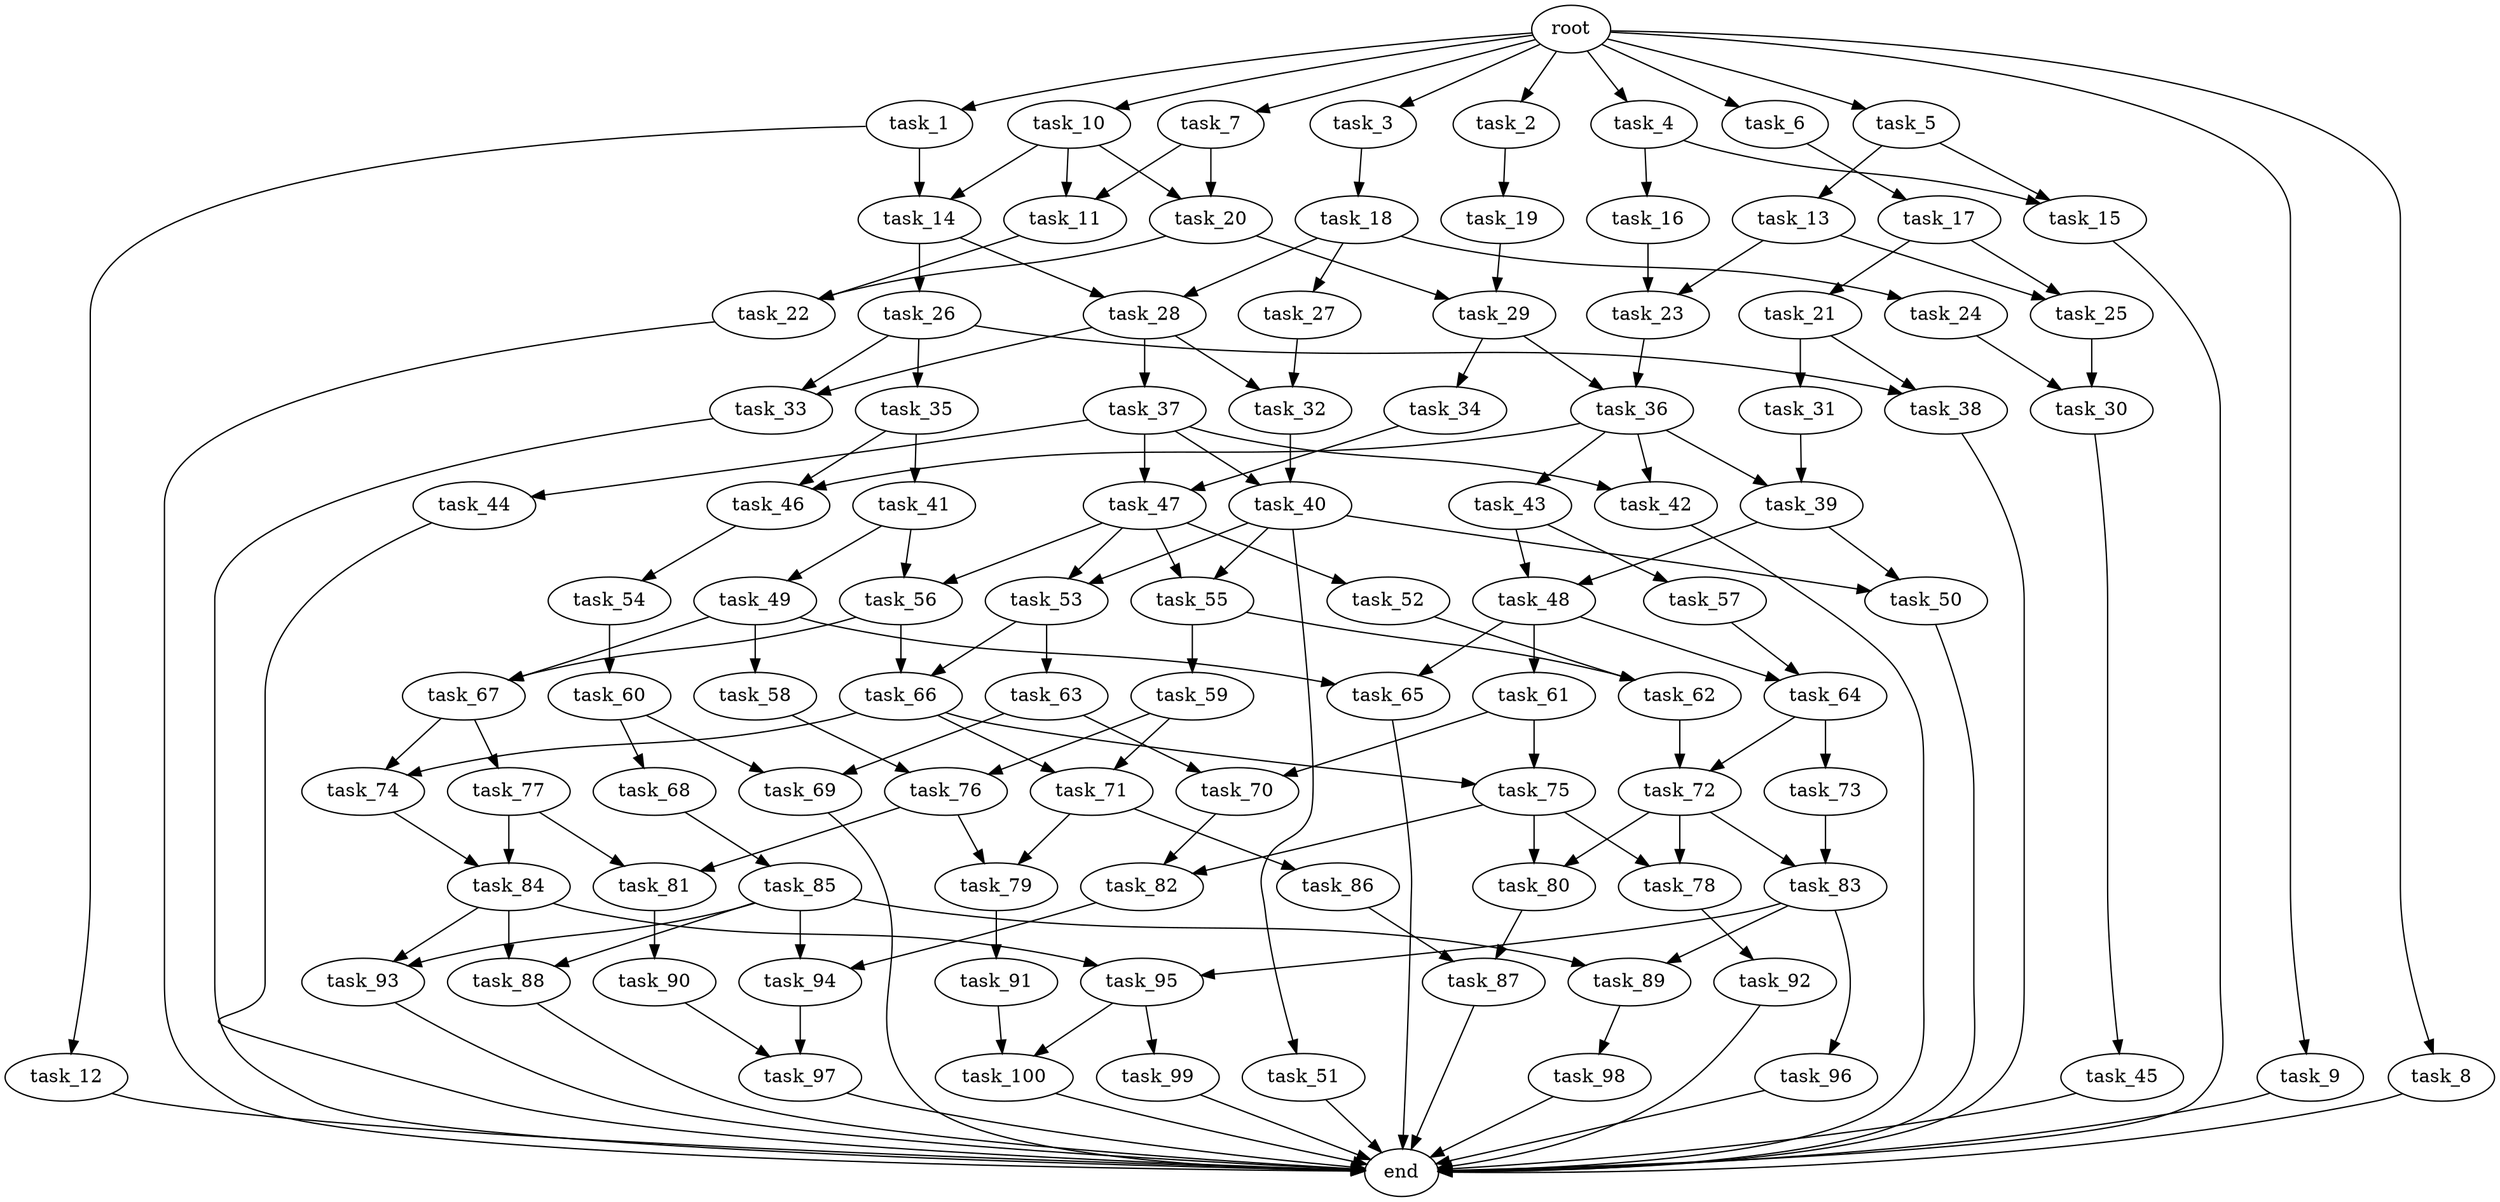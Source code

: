 digraph G {
  task_13 [size="4.274888e+09"];
  task_10 [size="3.561072e+09"];
  task_84 [size="3.879484e+09"];
  task_54 [size="1.056097e+09"];
  task_50 [size="3.610396e+09"];
  task_58 [size="4.517513e+09"];
  task_14 [size="3.566743e+09"];
  root [size="0.000000e+00"];
  task_68 [size="4.542831e+09"];
  task_15 [size="2.626188e+09"];
  task_1 [size="1.594456e+09"];
  task_82 [size="2.796327e+09"];
  task_35 [size="2.164752e+09"];
  task_17 [size="2.223101e+09"];
  task_79 [size="1.289826e+09"];
  task_24 [size="4.001882e+09"];
  task_7 [size="4.024680e+09"];
  task_37 [size="2.574987e+09"];
  task_69 [size="3.690626e+09"];
  task_87 [size="3.616095e+09"];
  task_16 [size="4.062605e+09"];
  task_25 [size="2.927255e+09"];
  task_22 [size="1.763812e+09"];
  task_99 [size="2.578395e+09"];
  task_9 [size="4.513560e+09"];
  task_12 [size="3.435557e+09"];
  task_38 [size="3.561766e+09"];
  task_8 [size="2.318683e+09"];
  task_62 [size="3.786941e+09"];
  task_93 [size="4.822431e+09"];
  task_48 [size="2.477701e+09"];
  task_20 [size="2.613378e+09"];
  task_65 [size="3.278556e+09"];
  task_41 [size="3.553018e+09"];
  task_2 [size="3.165617e+09"];
  task_85 [size="2.826354e+09"];
  task_33 [size="3.081449e+09"];
  task_43 [size="1.292470e+09"];
  task_52 [size="4.234663e+09"];
  task_56 [size="3.861026e+09"];
  task_98 [size="3.905214e+09"];
  task_90 [size="7.887343e+08"];
  task_5 [size="4.948133e+09"];
  task_29 [size="3.921671e+09"];
  task_44 [size="2.979033e+08"];
  task_59 [size="3.529459e+09"];
  task_26 [size="4.165084e+09"];
  task_67 [size="4.943818e+09"];
  task_34 [size="3.229615e+09"];
  task_23 [size="1.239379e+09"];
  task_42 [size="4.146455e+09"];
  task_80 [size="1.001771e+09"];
  task_31 [size="8.390211e+08"];
  task_36 [size="4.506906e+09"];
  task_3 [size="2.048215e+09"];
  task_94 [size="4.692902e+09"];
  task_19 [size="5.753697e+08"];
  task_92 [size="4.694180e+09"];
  task_91 [size="3.819061e+09"];
  task_66 [size="4.717019e+09"];
  task_81 [size="2.877163e+09"];
  task_40 [size="4.468428e+09"];
  task_55 [size="3.946857e+09"];
  task_73 [size="2.851104e+09"];
  task_51 [size="2.193857e+09"];
  task_45 [size="4.097473e+09"];
  task_39 [size="9.597147e+08"];
  task_74 [size="2.859550e+08"];
  task_63 [size="3.728869e+09"];
  task_61 [size="3.831810e+09"];
  task_46 [size="4.785895e+09"];
  task_70 [size="3.364347e+09"];
  task_30 [size="2.831473e+09"];
  task_6 [size="4.489318e+09"];
  task_77 [size="4.523287e+09"];
  task_95 [size="4.754630e+09"];
  task_4 [size="7.663893e+08"];
  task_21 [size="2.155554e+09"];
  task_72 [size="2.084540e+09"];
  task_75 [size="6.824593e+08"];
  task_78 [size="1.204557e+09"];
  task_88 [size="1.918718e+09"];
  task_28 [size="5.702058e+08"];
  task_86 [size="2.741068e+09"];
  task_32 [size="2.539914e+09"];
  task_97 [size="3.046885e+09"];
  task_47 [size="2.147082e+09"];
  end [size="0.000000e+00"];
  task_71 [size="7.029668e+08"];
  task_89 [size="2.618734e+09"];
  task_49 [size="3.617478e+09"];
  task_53 [size="8.512632e+08"];
  task_100 [size="1.425727e+09"];
  task_57 [size="1.354651e+09"];
  task_96 [size="1.318802e+08"];
  task_64 [size="2.325425e+09"];
  task_83 [size="4.771443e+09"];
  task_27 [size="1.298197e+09"];
  task_11 [size="4.865684e+09"];
  task_76 [size="3.085688e+09"];
  task_18 [size="3.619774e+09"];
  task_60 [size="4.962200e+09"];

  task_13 -> task_23 [size="8.549776e+08"];
  task_13 -> task_25 [size="8.549776e+08"];
  task_10 -> task_14 [size="7.122143e+08"];
  task_10 -> task_11 [size="7.122143e+08"];
  task_10 -> task_20 [size="7.122143e+08"];
  task_84 -> task_95 [size="3.879484e+08"];
  task_84 -> task_88 [size="3.879484e+08"];
  task_84 -> task_93 [size="3.879484e+08"];
  task_54 -> task_60 [size="2.112194e+08"];
  task_50 -> end [size="1.000000e-12"];
  task_58 -> task_76 [size="9.035026e+08"];
  task_14 -> task_28 [size="3.566743e+08"];
  task_14 -> task_26 [size="3.566743e+08"];
  root -> task_1 [size="1.000000e-12"];
  root -> task_6 [size="1.000000e-12"];
  root -> task_8 [size="1.000000e-12"];
  root -> task_5 [size="1.000000e-12"];
  root -> task_7 [size="1.000000e-12"];
  root -> task_3 [size="1.000000e-12"];
  root -> task_10 [size="1.000000e-12"];
  root -> task_4 [size="1.000000e-12"];
  root -> task_9 [size="1.000000e-12"];
  root -> task_2 [size="1.000000e-12"];
  task_68 -> task_85 [size="9.085662e+08"];
  task_15 -> end [size="1.000000e-12"];
  task_1 -> task_14 [size="3.188912e+08"];
  task_1 -> task_12 [size="3.188912e+08"];
  task_82 -> task_94 [size="2.796327e+08"];
  task_35 -> task_41 [size="4.329504e+08"];
  task_35 -> task_46 [size="4.329504e+08"];
  task_17 -> task_25 [size="4.446201e+08"];
  task_17 -> task_21 [size="4.446201e+08"];
  task_79 -> task_91 [size="1.289826e+08"];
  task_24 -> task_30 [size="8.003765e+08"];
  task_7 -> task_20 [size="8.049359e+08"];
  task_7 -> task_11 [size="8.049359e+08"];
  task_37 -> task_47 [size="5.149973e+08"];
  task_37 -> task_40 [size="5.149973e+08"];
  task_37 -> task_42 [size="5.149973e+08"];
  task_37 -> task_44 [size="5.149973e+08"];
  task_69 -> end [size="1.000000e-12"];
  task_87 -> end [size="1.000000e-12"];
  task_16 -> task_23 [size="8.125210e+08"];
  task_25 -> task_30 [size="2.927255e+08"];
  task_22 -> end [size="1.000000e-12"];
  task_99 -> end [size="1.000000e-12"];
  task_9 -> end [size="1.000000e-12"];
  task_12 -> end [size="1.000000e-12"];
  task_38 -> end [size="1.000000e-12"];
  task_8 -> end [size="1.000000e-12"];
  task_62 -> task_72 [size="3.786941e+08"];
  task_93 -> end [size="1.000000e-12"];
  task_48 -> task_64 [size="2.477701e+08"];
  task_48 -> task_65 [size="2.477701e+08"];
  task_48 -> task_61 [size="2.477701e+08"];
  task_20 -> task_29 [size="2.613378e+08"];
  task_20 -> task_22 [size="2.613378e+08"];
  task_65 -> end [size="1.000000e-12"];
  task_41 -> task_49 [size="7.106035e+08"];
  task_41 -> task_56 [size="7.106035e+08"];
  task_2 -> task_19 [size="6.331235e+08"];
  task_85 -> task_94 [size="5.652708e+08"];
  task_85 -> task_88 [size="5.652708e+08"];
  task_85 -> task_93 [size="5.652708e+08"];
  task_85 -> task_89 [size="5.652708e+08"];
  task_33 -> end [size="1.000000e-12"];
  task_43 -> task_48 [size="2.584940e+08"];
  task_43 -> task_57 [size="2.584940e+08"];
  task_52 -> task_62 [size="8.469327e+08"];
  task_56 -> task_67 [size="3.861026e+08"];
  task_56 -> task_66 [size="3.861026e+08"];
  task_98 -> end [size="1.000000e-12"];
  task_90 -> task_97 [size="1.577469e+08"];
  task_5 -> task_13 [size="9.896266e+08"];
  task_5 -> task_15 [size="9.896266e+08"];
  task_29 -> task_34 [size="3.921671e+08"];
  task_29 -> task_36 [size="3.921671e+08"];
  task_44 -> end [size="1.000000e-12"];
  task_59 -> task_76 [size="7.058917e+08"];
  task_59 -> task_71 [size="7.058917e+08"];
  task_26 -> task_33 [size="8.330167e+08"];
  task_26 -> task_38 [size="8.330167e+08"];
  task_26 -> task_35 [size="8.330167e+08"];
  task_67 -> task_74 [size="4.943818e+08"];
  task_67 -> task_77 [size="4.943818e+08"];
  task_34 -> task_47 [size="6.459231e+08"];
  task_23 -> task_36 [size="1.239379e+08"];
  task_42 -> end [size="1.000000e-12"];
  task_80 -> task_87 [size="1.001771e+08"];
  task_31 -> task_39 [size="1.678042e+08"];
  task_36 -> task_43 [size="4.506906e+08"];
  task_36 -> task_39 [size="4.506906e+08"];
  task_36 -> task_42 [size="4.506906e+08"];
  task_36 -> task_46 [size="4.506906e+08"];
  task_3 -> task_18 [size="4.096431e+08"];
  task_94 -> task_97 [size="4.692902e+08"];
  task_19 -> task_29 [size="1.150739e+08"];
  task_92 -> end [size="1.000000e-12"];
  task_91 -> task_100 [size="7.638123e+08"];
  task_66 -> task_74 [size="4.717019e+08"];
  task_66 -> task_75 [size="4.717019e+08"];
  task_66 -> task_71 [size="4.717019e+08"];
  task_81 -> task_90 [size="2.877163e+08"];
  task_40 -> task_50 [size="4.468428e+08"];
  task_40 -> task_51 [size="4.468428e+08"];
  task_40 -> task_55 [size="4.468428e+08"];
  task_40 -> task_53 [size="4.468428e+08"];
  task_55 -> task_62 [size="3.946857e+08"];
  task_55 -> task_59 [size="3.946857e+08"];
  task_73 -> task_83 [size="5.702208e+08"];
  task_51 -> end [size="1.000000e-12"];
  task_45 -> end [size="1.000000e-12"];
  task_39 -> task_50 [size="9.597147e+07"];
  task_39 -> task_48 [size="9.597147e+07"];
  task_74 -> task_84 [size="2.859550e+07"];
  task_63 -> task_69 [size="7.457738e+08"];
  task_63 -> task_70 [size="7.457738e+08"];
  task_61 -> task_75 [size="7.663619e+08"];
  task_61 -> task_70 [size="7.663619e+08"];
  task_46 -> task_54 [size="4.785895e+08"];
  task_70 -> task_82 [size="3.364347e+08"];
  task_30 -> task_45 [size="2.831473e+08"];
  task_6 -> task_17 [size="8.978636e+08"];
  task_77 -> task_81 [size="9.046574e+08"];
  task_77 -> task_84 [size="9.046574e+08"];
  task_95 -> task_99 [size="4.754630e+08"];
  task_95 -> task_100 [size="4.754630e+08"];
  task_4 -> task_15 [size="1.532779e+08"];
  task_4 -> task_16 [size="1.532779e+08"];
  task_21 -> task_31 [size="4.311108e+08"];
  task_21 -> task_38 [size="4.311108e+08"];
  task_72 -> task_78 [size="2.084540e+08"];
  task_72 -> task_83 [size="2.084540e+08"];
  task_72 -> task_80 [size="2.084540e+08"];
  task_75 -> task_78 [size="6.824593e+07"];
  task_75 -> task_80 [size="6.824593e+07"];
  task_75 -> task_82 [size="6.824593e+07"];
  task_78 -> task_92 [size="1.204557e+08"];
  task_88 -> end [size="1.000000e-12"];
  task_28 -> task_33 [size="5.702058e+07"];
  task_28 -> task_32 [size="5.702058e+07"];
  task_28 -> task_37 [size="5.702058e+07"];
  task_86 -> task_87 [size="5.482137e+08"];
  task_32 -> task_40 [size="2.539914e+08"];
  task_97 -> end [size="1.000000e-12"];
  task_47 -> task_55 [size="2.147082e+08"];
  task_47 -> task_52 [size="2.147082e+08"];
  task_47 -> task_56 [size="2.147082e+08"];
  task_47 -> task_53 [size="2.147082e+08"];
  task_71 -> task_79 [size="7.029668e+07"];
  task_71 -> task_86 [size="7.029668e+07"];
  task_89 -> task_98 [size="2.618734e+08"];
  task_49 -> task_67 [size="7.234957e+08"];
  task_49 -> task_65 [size="7.234957e+08"];
  task_49 -> task_58 [size="7.234957e+08"];
  task_53 -> task_66 [size="8.512632e+07"];
  task_53 -> task_63 [size="8.512632e+07"];
  task_100 -> end [size="1.000000e-12"];
  task_57 -> task_64 [size="2.709301e+08"];
  task_96 -> end [size="1.000000e-12"];
  task_64 -> task_73 [size="2.325425e+08"];
  task_64 -> task_72 [size="2.325425e+08"];
  task_83 -> task_95 [size="4.771443e+08"];
  task_83 -> task_96 [size="4.771443e+08"];
  task_83 -> task_89 [size="4.771443e+08"];
  task_27 -> task_32 [size="2.596394e+08"];
  task_11 -> task_22 [size="4.865684e+08"];
  task_76 -> task_81 [size="3.085688e+08"];
  task_76 -> task_79 [size="3.085688e+08"];
  task_18 -> task_24 [size="7.239549e+08"];
  task_18 -> task_28 [size="7.239549e+08"];
  task_18 -> task_27 [size="7.239549e+08"];
  task_60 -> task_69 [size="9.924401e+08"];
  task_60 -> task_68 [size="9.924401e+08"];
}
